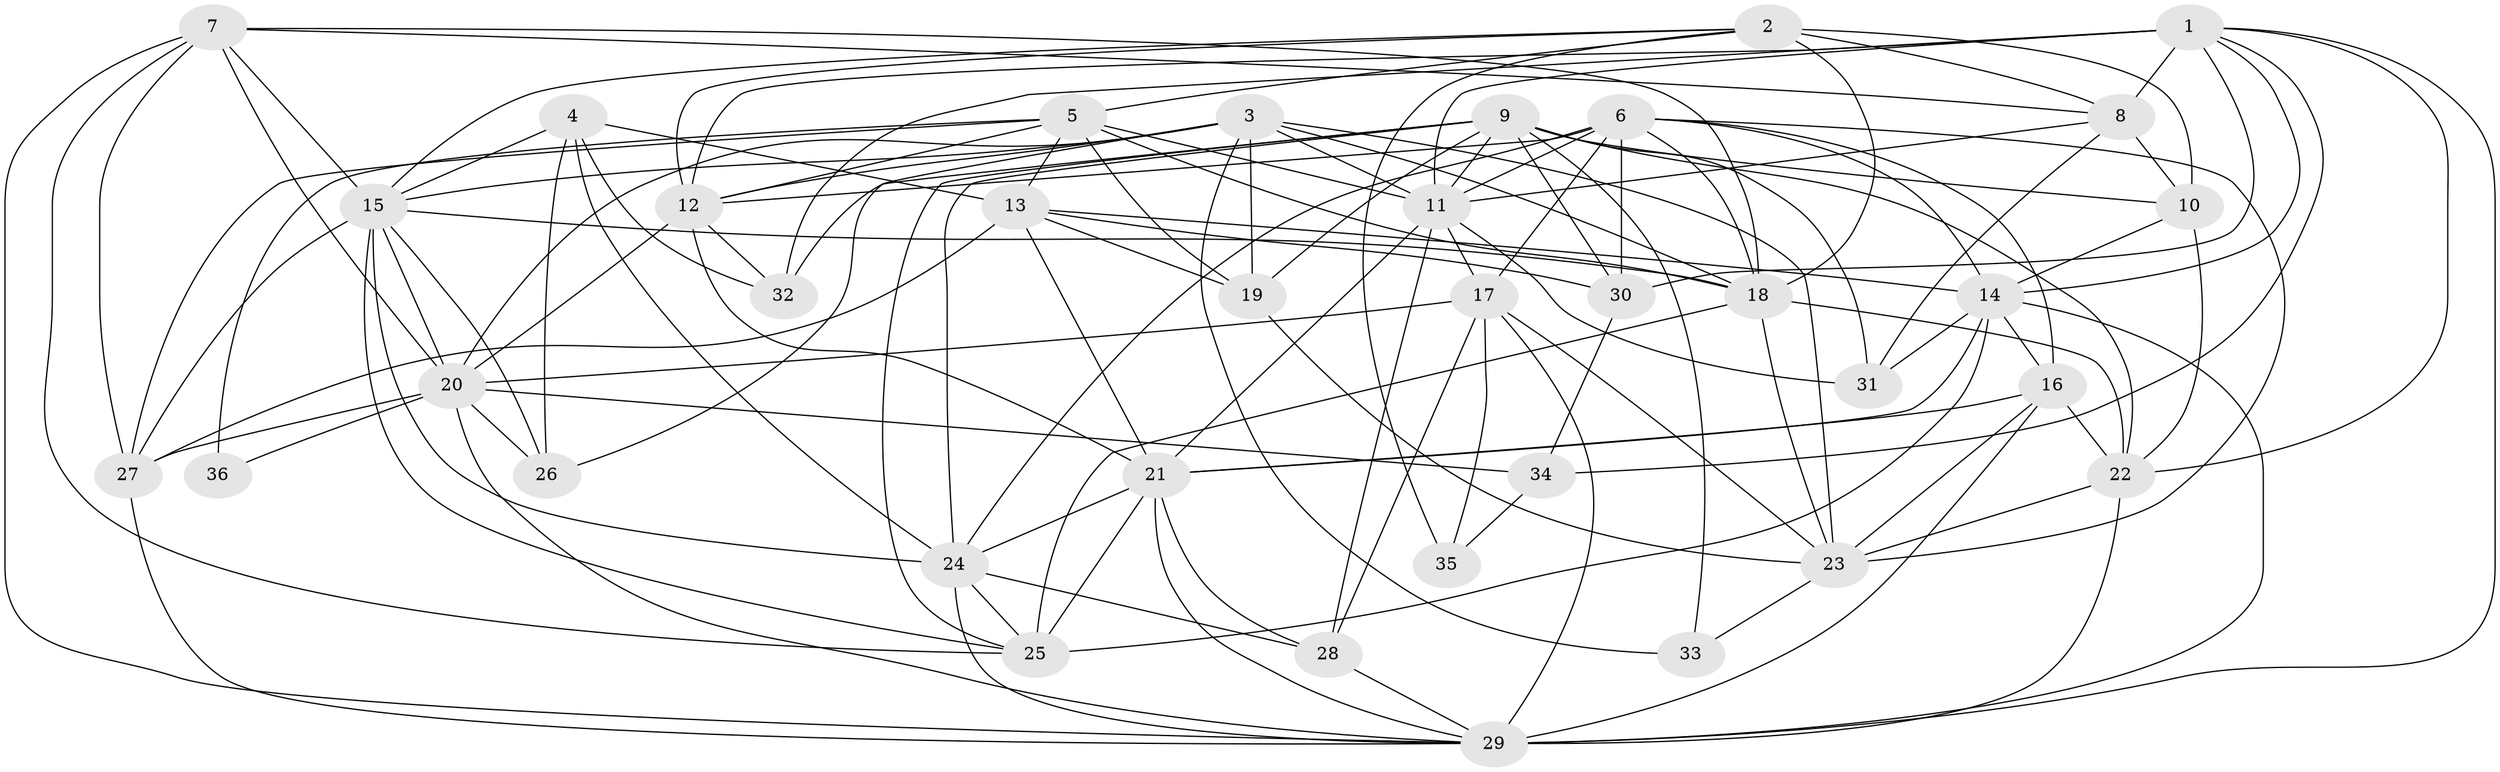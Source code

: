 // original degree distribution, {4: 1.0}
// Generated by graph-tools (version 1.1) at 2025/54/03/04/25 22:54:02]
// undirected, 36 vertices, 123 edges
graph export_dot {
  node [color=gray90,style=filled];
  1;
  2;
  3;
  4;
  5;
  6;
  7;
  8;
  9;
  10;
  11;
  12;
  13;
  14;
  15;
  16;
  17;
  18;
  19;
  20;
  21;
  22;
  23;
  24;
  25;
  26;
  27;
  28;
  29;
  30;
  31;
  32;
  33;
  34;
  35;
  36;
  1 -- 8 [weight=1.0];
  1 -- 11 [weight=1.0];
  1 -- 12 [weight=2.0];
  1 -- 14 [weight=1.0];
  1 -- 22 [weight=1.0];
  1 -- 29 [weight=1.0];
  1 -- 30 [weight=1.0];
  1 -- 32 [weight=1.0];
  1 -- 34 [weight=1.0];
  2 -- 5 [weight=1.0];
  2 -- 8 [weight=3.0];
  2 -- 10 [weight=1.0];
  2 -- 12 [weight=1.0];
  2 -- 15 [weight=1.0];
  2 -- 18 [weight=1.0];
  2 -- 35 [weight=2.0];
  3 -- 11 [weight=1.0];
  3 -- 12 [weight=1.0];
  3 -- 15 [weight=1.0];
  3 -- 18 [weight=2.0];
  3 -- 19 [weight=2.0];
  3 -- 20 [weight=1.0];
  3 -- 23 [weight=1.0];
  3 -- 26 [weight=1.0];
  3 -- 33 [weight=2.0];
  4 -- 13 [weight=1.0];
  4 -- 15 [weight=1.0];
  4 -- 24 [weight=2.0];
  4 -- 26 [weight=1.0];
  4 -- 32 [weight=1.0];
  5 -- 11 [weight=2.0];
  5 -- 12 [weight=1.0];
  5 -- 13 [weight=1.0];
  5 -- 18 [weight=1.0];
  5 -- 19 [weight=1.0];
  5 -- 27 [weight=1.0];
  5 -- 36 [weight=2.0];
  6 -- 11 [weight=2.0];
  6 -- 12 [weight=1.0];
  6 -- 14 [weight=2.0];
  6 -- 16 [weight=1.0];
  6 -- 17 [weight=2.0];
  6 -- 18 [weight=1.0];
  6 -- 23 [weight=1.0];
  6 -- 24 [weight=1.0];
  6 -- 30 [weight=1.0];
  7 -- 8 [weight=1.0];
  7 -- 15 [weight=2.0];
  7 -- 18 [weight=1.0];
  7 -- 20 [weight=1.0];
  7 -- 25 [weight=1.0];
  7 -- 27 [weight=1.0];
  7 -- 29 [weight=1.0];
  8 -- 10 [weight=1.0];
  8 -- 11 [weight=1.0];
  8 -- 31 [weight=1.0];
  9 -- 10 [weight=1.0];
  9 -- 11 [weight=1.0];
  9 -- 19 [weight=2.0];
  9 -- 22 [weight=1.0];
  9 -- 24 [weight=1.0];
  9 -- 25 [weight=1.0];
  9 -- 30 [weight=2.0];
  9 -- 31 [weight=1.0];
  9 -- 32 [weight=1.0];
  9 -- 33 [weight=1.0];
  10 -- 14 [weight=2.0];
  10 -- 22 [weight=1.0];
  11 -- 17 [weight=1.0];
  11 -- 21 [weight=1.0];
  11 -- 28 [weight=1.0];
  11 -- 31 [weight=1.0];
  12 -- 20 [weight=1.0];
  12 -- 21 [weight=2.0];
  12 -- 32 [weight=1.0];
  13 -- 14 [weight=1.0];
  13 -- 19 [weight=2.0];
  13 -- 21 [weight=1.0];
  13 -- 27 [weight=1.0];
  13 -- 30 [weight=1.0];
  14 -- 16 [weight=1.0];
  14 -- 21 [weight=1.0];
  14 -- 25 [weight=2.0];
  14 -- 29 [weight=1.0];
  14 -- 31 [weight=1.0];
  15 -- 18 [weight=1.0];
  15 -- 20 [weight=1.0];
  15 -- 24 [weight=2.0];
  15 -- 25 [weight=1.0];
  15 -- 26 [weight=1.0];
  15 -- 27 [weight=1.0];
  16 -- 21 [weight=1.0];
  16 -- 22 [weight=1.0];
  16 -- 23 [weight=2.0];
  16 -- 29 [weight=2.0];
  17 -- 20 [weight=2.0];
  17 -- 23 [weight=3.0];
  17 -- 28 [weight=2.0];
  17 -- 29 [weight=1.0];
  17 -- 35 [weight=1.0];
  18 -- 22 [weight=1.0];
  18 -- 23 [weight=1.0];
  18 -- 25 [weight=1.0];
  19 -- 23 [weight=1.0];
  20 -- 26 [weight=1.0];
  20 -- 27 [weight=1.0];
  20 -- 29 [weight=1.0];
  20 -- 34 [weight=1.0];
  20 -- 36 [weight=2.0];
  21 -- 24 [weight=1.0];
  21 -- 25 [weight=1.0];
  21 -- 28 [weight=1.0];
  21 -- 29 [weight=1.0];
  22 -- 23 [weight=2.0];
  22 -- 29 [weight=1.0];
  23 -- 33 [weight=1.0];
  24 -- 25 [weight=1.0];
  24 -- 28 [weight=1.0];
  24 -- 29 [weight=1.0];
  27 -- 29 [weight=1.0];
  28 -- 29 [weight=1.0];
  30 -- 34 [weight=1.0];
  34 -- 35 [weight=1.0];
}
